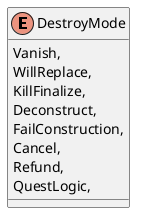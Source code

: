 @startuml
enum DestroyMode {
    Vanish,
    WillReplace,
    KillFinalize,
    Deconstruct,
    FailConstruction,
    Cancel,
    Refund,
    QuestLogic,
}
@enduml
